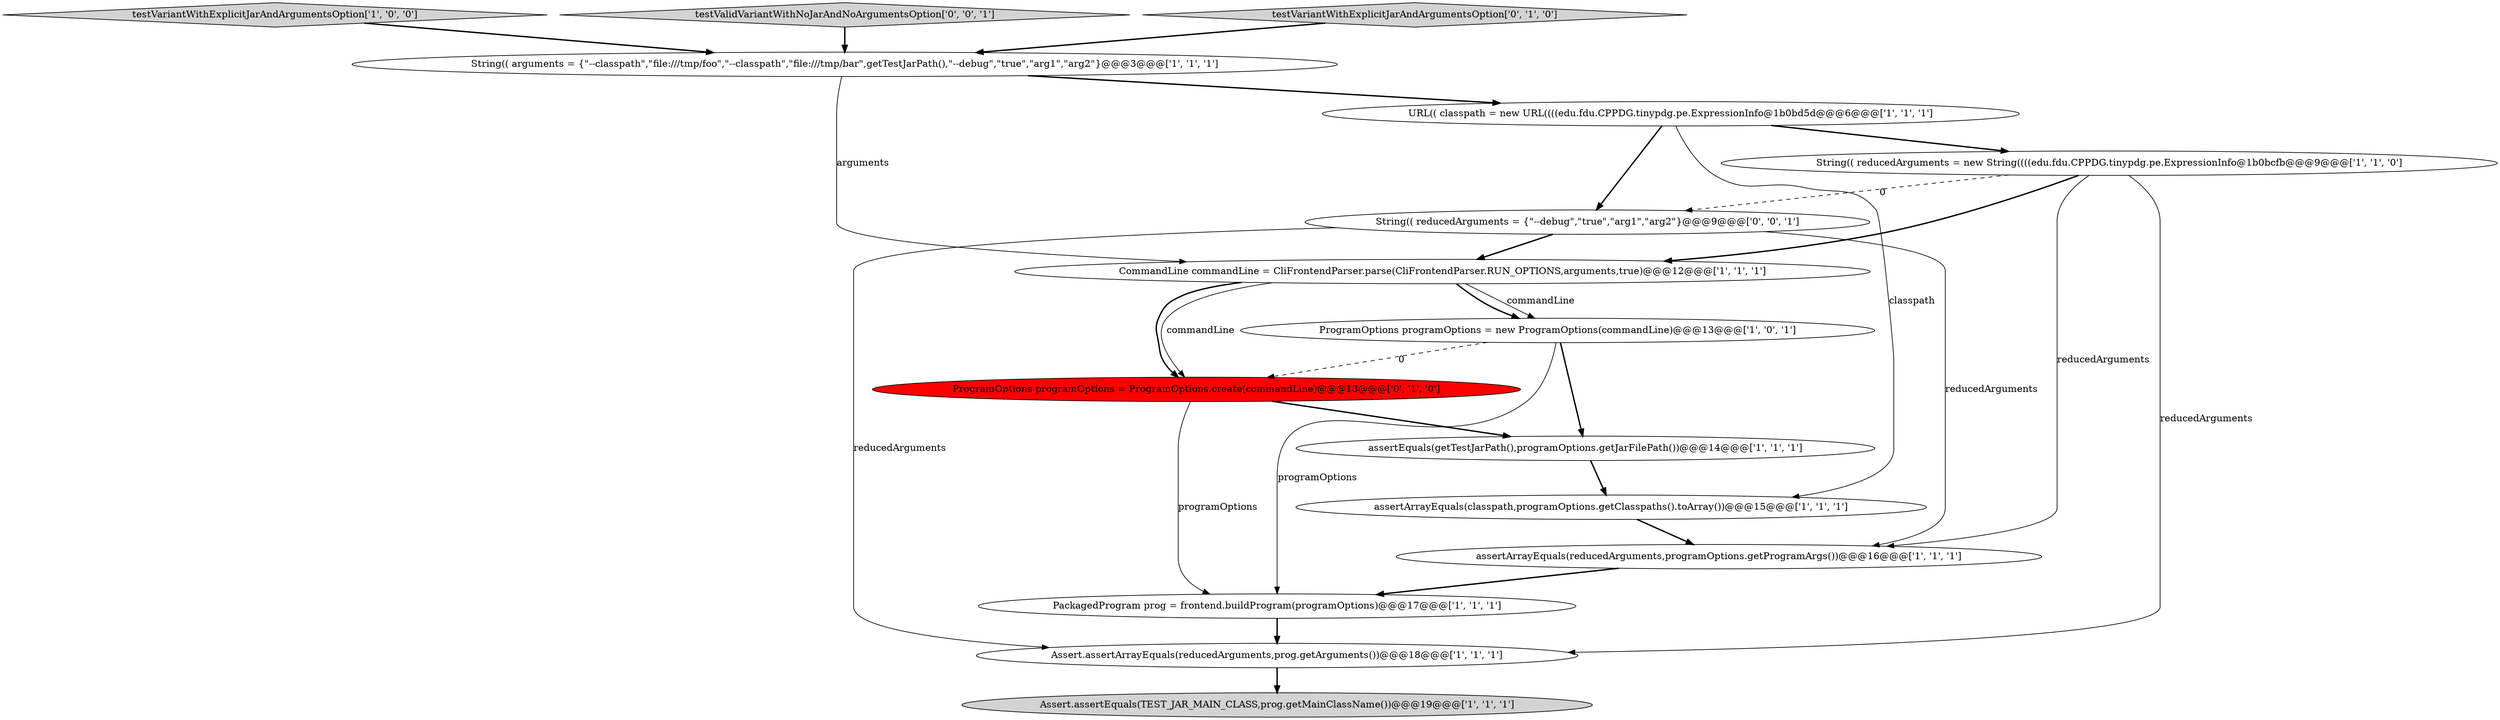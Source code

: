 digraph {
0 [style = filled, label = "URL(( classpath = new URL((((edu.fdu.CPPDG.tinypdg.pe.ExpressionInfo@1b0bd5d@@@6@@@['1', '1', '1']", fillcolor = white, shape = ellipse image = "AAA0AAABBB1BBB"];
9 [style = filled, label = "assertEquals(getTestJarPath(),programOptions.getJarFilePath())@@@14@@@['1', '1', '1']", fillcolor = white, shape = ellipse image = "AAA0AAABBB1BBB"];
11 [style = filled, label = "testVariantWithExplicitJarAndArgumentsOption['1', '0', '0']", fillcolor = lightgray, shape = diamond image = "AAA0AAABBB1BBB"];
13 [style = filled, label = "ProgramOptions programOptions = ProgramOptions.create(commandLine)@@@13@@@['0', '1', '0']", fillcolor = red, shape = ellipse image = "AAA1AAABBB2BBB"];
10 [style = filled, label = "CommandLine commandLine = CliFrontendParser.parse(CliFrontendParser.RUN_OPTIONS,arguments,true)@@@12@@@['1', '1', '1']", fillcolor = white, shape = ellipse image = "AAA0AAABBB1BBB"];
14 [style = filled, label = "String(( reducedArguments = {\"--debug\",\"true\",\"arg1\",\"arg2\"}@@@9@@@['0', '0', '1']", fillcolor = white, shape = ellipse image = "AAA0AAABBB3BBB"];
15 [style = filled, label = "testValidVariantWithNoJarAndNoArgumentsOption['0', '0', '1']", fillcolor = lightgray, shape = diamond image = "AAA0AAABBB3BBB"];
3 [style = filled, label = "PackagedProgram prog = frontend.buildProgram(programOptions)@@@17@@@['1', '1', '1']", fillcolor = white, shape = ellipse image = "AAA0AAABBB1BBB"];
4 [style = filled, label = "assertArrayEquals(reducedArguments,programOptions.getProgramArgs())@@@16@@@['1', '1', '1']", fillcolor = white, shape = ellipse image = "AAA0AAABBB1BBB"];
12 [style = filled, label = "testVariantWithExplicitJarAndArgumentsOption['0', '1', '0']", fillcolor = lightgray, shape = diamond image = "AAA0AAABBB2BBB"];
2 [style = filled, label = "assertArrayEquals(classpath,programOptions.getClasspaths().toArray())@@@15@@@['1', '1', '1']", fillcolor = white, shape = ellipse image = "AAA0AAABBB1BBB"];
7 [style = filled, label = "Assert.assertEquals(TEST_JAR_MAIN_CLASS,prog.getMainClassName())@@@19@@@['1', '1', '1']", fillcolor = lightgray, shape = ellipse image = "AAA0AAABBB1BBB"];
5 [style = filled, label = "String(( arguments = {\"--classpath\",\"file:///tmp/foo\",\"--classpath\",\"file:///tmp/bar\",getTestJarPath(),\"--debug\",\"true\",\"arg1\",\"arg2\"}@@@3@@@['1', '1', '1']", fillcolor = white, shape = ellipse image = "AAA0AAABBB1BBB"];
6 [style = filled, label = "ProgramOptions programOptions = new ProgramOptions(commandLine)@@@13@@@['1', '0', '1']", fillcolor = white, shape = ellipse image = "AAA0AAABBB1BBB"];
8 [style = filled, label = "Assert.assertArrayEquals(reducedArguments,prog.getArguments())@@@18@@@['1', '1', '1']", fillcolor = white, shape = ellipse image = "AAA0AAABBB1BBB"];
1 [style = filled, label = "String(( reducedArguments = new String((((edu.fdu.CPPDG.tinypdg.pe.ExpressionInfo@1b0bcfb@@@9@@@['1', '1', '0']", fillcolor = white, shape = ellipse image = "AAA0AAABBB1BBB"];
4->3 [style = bold, label=""];
12->5 [style = bold, label=""];
1->14 [style = dashed, label="0"];
14->8 [style = solid, label="reducedArguments"];
9->2 [style = bold, label=""];
10->6 [style = solid, label="commandLine"];
14->10 [style = bold, label=""];
6->3 [style = solid, label="programOptions"];
2->4 [style = bold, label=""];
10->6 [style = bold, label=""];
0->2 [style = solid, label="classpath"];
1->8 [style = solid, label="reducedArguments"];
15->5 [style = bold, label=""];
8->7 [style = bold, label=""];
10->13 [style = solid, label="commandLine"];
11->5 [style = bold, label=""];
0->14 [style = bold, label=""];
6->13 [style = dashed, label="0"];
5->0 [style = bold, label=""];
10->13 [style = bold, label=""];
0->1 [style = bold, label=""];
3->8 [style = bold, label=""];
5->10 [style = solid, label="arguments"];
13->9 [style = bold, label=""];
13->3 [style = solid, label="programOptions"];
6->9 [style = bold, label=""];
1->10 [style = bold, label=""];
1->4 [style = solid, label="reducedArguments"];
14->4 [style = solid, label="reducedArguments"];
}
